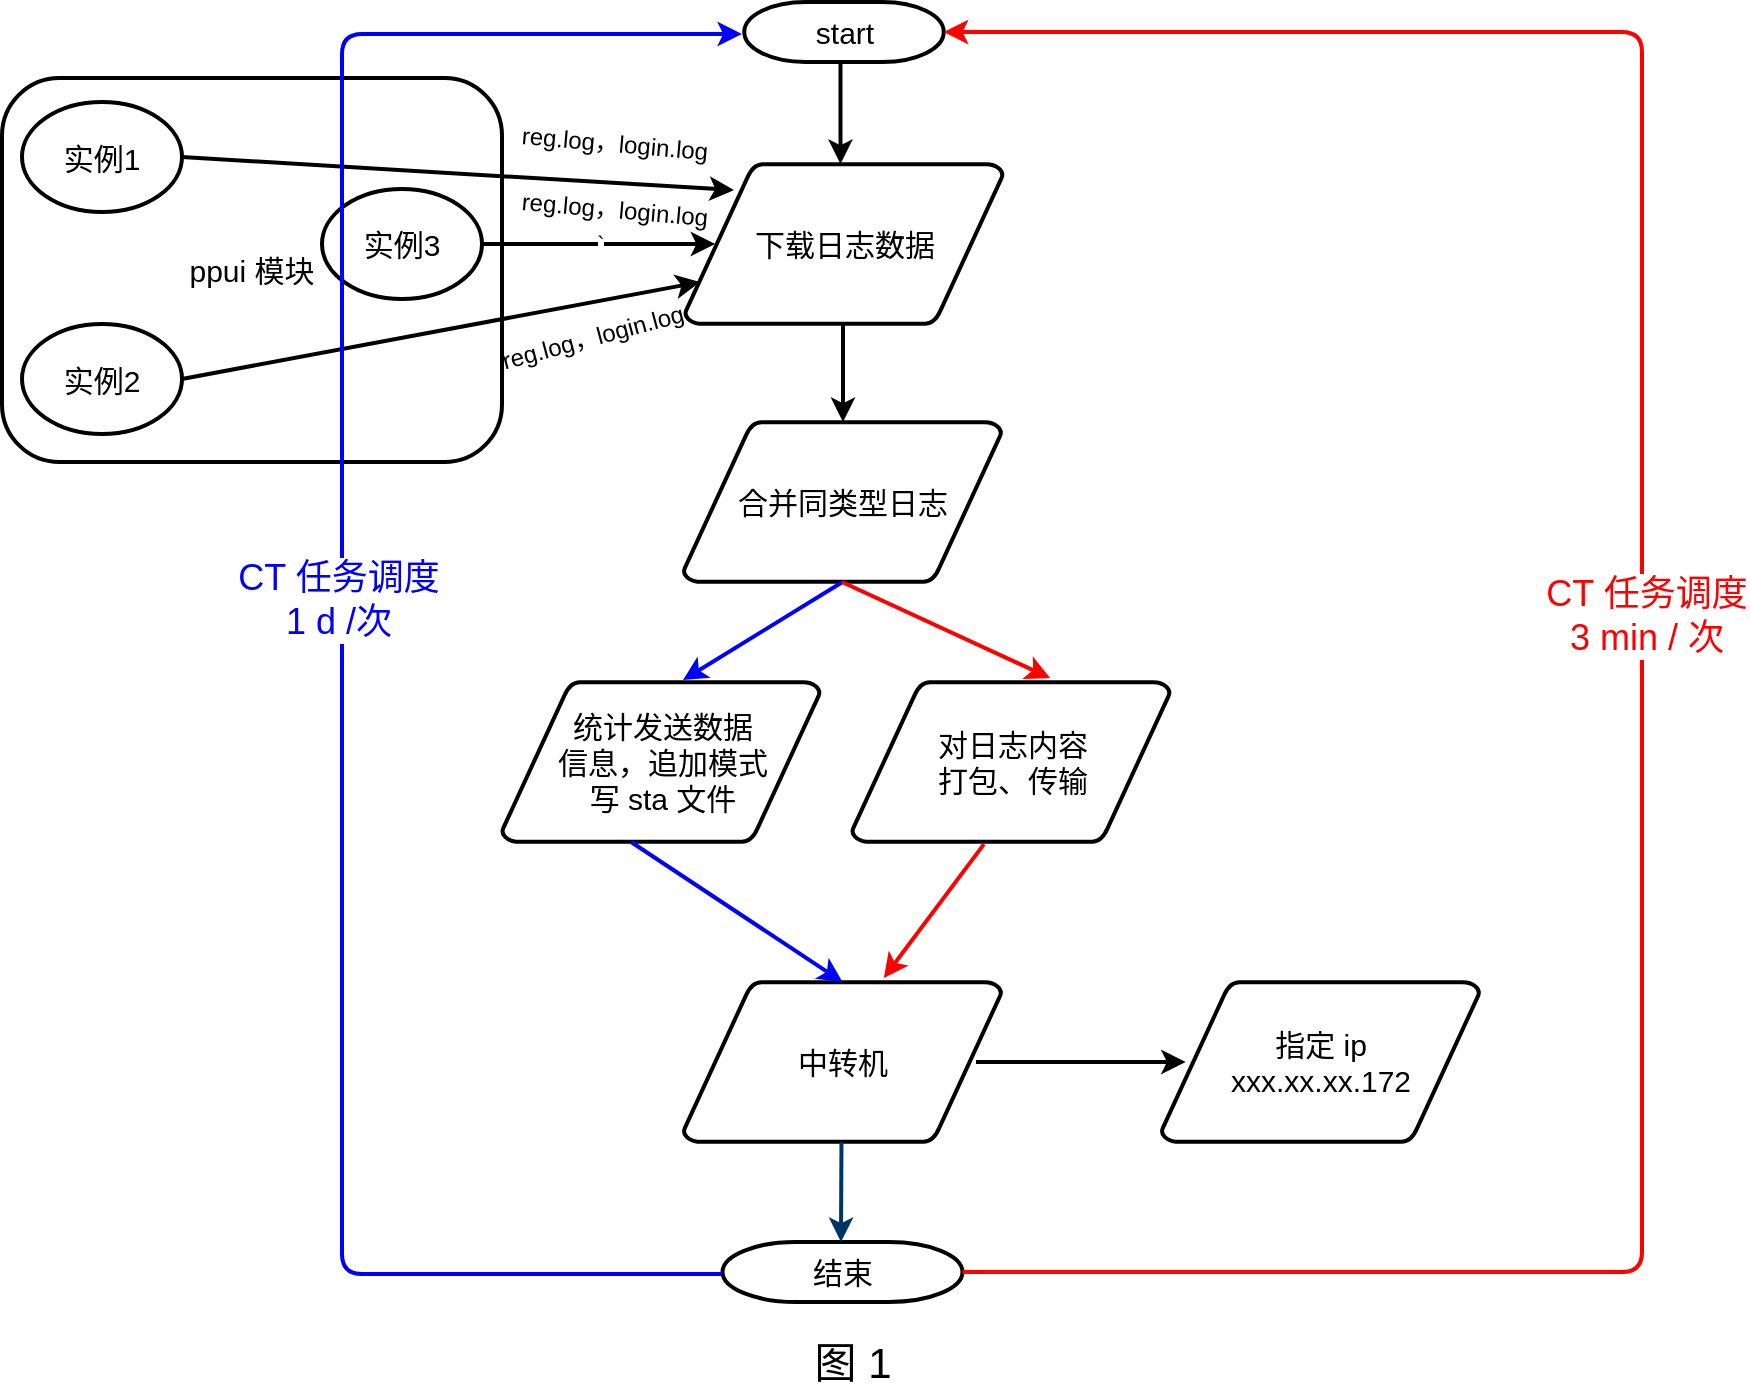 <mxfile version="13.7.4" type="github">
  <diagram id="6a731a19-8d31-9384-78a2-239565b7b9f0" name="Page-1">
    <mxGraphModel dx="1021" dy="567" grid="1" gridSize="10" guides="1" tooltips="1" connect="1" arrows="1" fold="1" page="1" pageScale="1" pageWidth="1169" pageHeight="827" background="#ffffff" math="0" shadow="0">
      <root>
        <mxCell id="0" />
        <mxCell id="1" parent="0" />
        <mxCell id="g57g3PAnQJYOMXpyq4fn-108" value="&lt;font style=&quot;font-size: 15px&quot;&gt;ppui 模块&lt;/font&gt;" style="rounded=1;whiteSpace=wrap;html=1;strokeWidth=2;" parent="1" vertex="1">
          <mxGeometry x="80" y="68" width="250" height="192" as="geometry" />
        </mxCell>
        <mxCell id="2" value="&lt;font style=&quot;font-size: 15px&quot;&gt;start&lt;/font&gt;" style="shape=mxgraph.flowchart.terminator;strokeWidth=2;gradientColor=none;gradientDirection=north;fontStyle=0;html=1;" parent="1" vertex="1">
          <mxGeometry x="451.13" y="30" width="99.75" height="30" as="geometry" />
        </mxCell>
        <mxCell id="3" value="&lt;font style=&quot;font-size: 15px&quot;&gt;下载日志数据&lt;/font&gt;" style="shape=mxgraph.flowchart.data;strokeWidth=2;gradientColor=none;gradientDirection=north;fontStyle=0;html=1;" parent="1" vertex="1">
          <mxGeometry x="421.5" y="111" width="159" height="80" as="geometry" />
        </mxCell>
        <mxCell id="40" value="&lt;font style=&quot;font-size: 15px&quot;&gt;结束&lt;/font&gt;" style="shape=mxgraph.flowchart.terminator;strokeWidth=2;gradientColor=none;gradientDirection=north;fontStyle=0;html=1;" parent="1" vertex="1">
          <mxGeometry x="440.25" y="650" width="120" height="30" as="geometry" />
        </mxCell>
        <mxCell id="g57g3PAnQJYOMXpyq4fn-91" value="" style="edgeStyle=orthogonalEdgeStyle;rounded=0;orthogonalLoop=1;jettySize=auto;html=1;strokeWidth=2;" parent="1" edge="1">
          <mxGeometry relative="1" as="geometry">
            <mxPoint x="499.25" y="61" as="sourcePoint" />
            <mxPoint x="499.25" y="111" as="targetPoint" />
          </mxGeometry>
        </mxCell>
        <mxCell id="g57g3PAnQJYOMXpyq4fn-95" value="&lt;font style=&quot;font-size: 15px&quot;&gt;实例1&lt;/font&gt;" style="ellipse;whiteSpace=wrap;html=1;strokeWidth=2;" parent="1" vertex="1">
          <mxGeometry x="90" y="80" width="80" height="55" as="geometry" />
        </mxCell>
        <mxCell id="g57g3PAnQJYOMXpyq4fn-96" value="&lt;font style=&quot;font-size: 15px&quot;&gt;实例2&lt;/font&gt;" style="ellipse;whiteSpace=wrap;html=1;strokeWidth=2;" parent="1" vertex="1">
          <mxGeometry x="90" y="191" width="80" height="55" as="geometry" />
        </mxCell>
        <mxCell id="g57g3PAnQJYOMXpyq4fn-97" value="&lt;font style=&quot;font-size: 15px&quot;&gt;实例3&lt;/font&gt;" style="ellipse;whiteSpace=wrap;html=1;strokeWidth=2;" parent="1" vertex="1">
          <mxGeometry x="240" y="123.5" width="80" height="55" as="geometry" />
        </mxCell>
        <mxCell id="g57g3PAnQJYOMXpyq4fn-98" value="" style="endArrow=classic;html=1;exitX=1;exitY=0.5;exitDx=0;exitDy=0;entryX=0.154;entryY=0.163;entryDx=0;entryDy=0;entryPerimeter=0;strokeWidth=2;" parent="1" source="g57g3PAnQJYOMXpyq4fn-95" target="3" edge="1">
          <mxGeometry width="50" height="50" relative="1" as="geometry">
            <mxPoint x="320" y="80" as="sourcePoint" />
            <mxPoint x="370" y="30" as="targetPoint" />
          </mxGeometry>
        </mxCell>
        <mxCell id="g57g3PAnQJYOMXpyq4fn-100" value="`" style="endArrow=classic;html=1;exitX=1;exitY=0.5;exitDx=0;exitDy=0;strokeWidth=2;entryX=0.095;entryY=0.5;entryDx=0;entryDy=0;entryPerimeter=0;" parent="1" source="g57g3PAnQJYOMXpyq4fn-97" target="3" edge="1">
          <mxGeometry width="50" height="50" relative="1" as="geometry">
            <mxPoint x="300.06" y="191" as="sourcePoint" />
            <mxPoint x="430" y="155" as="targetPoint" />
          </mxGeometry>
        </mxCell>
        <mxCell id="g57g3PAnQJYOMXpyq4fn-101" value="&lt;font style=&quot;font-size: 15px&quot;&gt;合并同类型日志&lt;/font&gt;" style="shape=mxgraph.flowchart.data;strokeWidth=2;gradientColor=none;gradientDirection=north;fontStyle=0;html=1;" parent="1" vertex="1">
          <mxGeometry x="420.75" y="240" width="159" height="80" as="geometry" />
        </mxCell>
        <mxCell id="g57g3PAnQJYOMXpyq4fn-103" value="" style="edgeStyle=orthogonalEdgeStyle;rounded=0;orthogonalLoop=1;jettySize=auto;html=1;strokeWidth=2;" parent="1" edge="1">
          <mxGeometry relative="1" as="geometry">
            <mxPoint x="500.5" y="190" as="sourcePoint" />
            <mxPoint x="500.5" y="240" as="targetPoint" />
          </mxGeometry>
        </mxCell>
        <mxCell id="g57g3PAnQJYOMXpyq4fn-104" value="&lt;font style=&quot;font-size: 15px&quot;&gt;对日志内容&lt;br&gt;打包、传输&lt;/font&gt;" style="shape=mxgraph.flowchart.data;strokeWidth=2;gradientColor=none;gradientDirection=north;fontStyle=0;html=1;" parent="1" vertex="1">
          <mxGeometry x="505" y="370" width="159" height="80" as="geometry" />
        </mxCell>
        <mxCell id="g57g3PAnQJYOMXpyq4fn-106" value="&lt;font style=&quot;font-size: 15px&quot;&gt;中转机&lt;/font&gt;" style="shape=mxgraph.flowchart.data;strokeWidth=2;gradientColor=none;gradientDirection=north;fontStyle=0;html=1;" parent="1" vertex="1">
          <mxGeometry x="420.75" y="520" width="159" height="80" as="geometry" />
        </mxCell>
        <mxCell id="g57g3PAnQJYOMXpyq4fn-112" value="" style="endArrow=classic;html=1;entryX=1;entryY=0.5;entryDx=0;entryDy=0;entryPerimeter=0;strokeWidth=2;exitX=1;exitY=0.5;exitDx=0;exitDy=0;exitPerimeter=0;strokeColor=#FF0000;" parent="1" source="40" target="2" edge="1">
          <mxGeometry width="50" height="50" relative="1" as="geometry">
            <mxPoint x="562" y="518" as="sourcePoint" />
            <mxPoint x="842" y="40" as="targetPoint" />
            <Array as="points">
              <mxPoint x="900" y="665" />
              <mxPoint x="900" y="480" />
              <mxPoint x="900" y="45" />
            </Array>
          </mxGeometry>
        </mxCell>
        <mxCell id="g57g3PAnQJYOMXpyq4fn-113" value="&lt;font style=&quot;font-size: 18px&quot;&gt;&lt;font color=&quot;#ff0000&quot;&gt;CT 任务调度&lt;br&gt;3 min / 次&lt;/font&gt;&lt;br&gt;&lt;/font&gt;" style="edgeLabel;html=1;align=center;verticalAlign=middle;resizable=0;points=[];" parent="g57g3PAnQJYOMXpyq4fn-112" vertex="1" connectable="0">
          <mxGeometry x="0.021" y="-2" relative="1" as="geometry">
            <mxPoint as="offset" />
          </mxGeometry>
        </mxCell>
        <mxCell id="g57g3PAnQJYOMXpyq4fn-114" value="" style="edgeStyle=elbowEdgeStyle;elbow=vertical;fontStyle=1;strokeColor=#003366;strokeWidth=2;html=1;" parent="1" edge="1">
          <mxGeometry x="179.49" y="-1245" width="100" height="100" as="geometry">
            <mxPoint x="499.74" y="600" as="sourcePoint" />
            <mxPoint x="499.49" y="650" as="targetPoint" />
            <Array as="points">
              <mxPoint x="499.99" y="600" />
            </Array>
          </mxGeometry>
        </mxCell>
        <mxCell id="LA6HrL8H_tJhPL9a9sUO-41" value="" style="endArrow=classic;html=1;exitX=1;exitY=0.5;exitDx=0;exitDy=0;entryX=0.047;entryY=0.738;entryDx=0;entryDy=0;entryPerimeter=0;strokeWidth=2;" parent="1" source="g57g3PAnQJYOMXpyq4fn-96" target="3" edge="1">
          <mxGeometry width="50" height="50" relative="1" as="geometry">
            <mxPoint x="200" y="117.5" as="sourcePoint" />
            <mxPoint x="449.944" y="153" as="targetPoint" />
          </mxGeometry>
        </mxCell>
        <mxCell id="LA6HrL8H_tJhPL9a9sUO-43" value="reg.log，login.log" style="text;html=1;align=center;verticalAlign=middle;resizable=0;points=[];autosize=1;rotation=5;" parent="1" vertex="1">
          <mxGeometry x="331.01" y="91" width="110" height="20" as="geometry" />
        </mxCell>
        <mxCell id="LA6HrL8H_tJhPL9a9sUO-44" value="reg.log，login.log" style="text;html=1;align=center;verticalAlign=middle;resizable=0;points=[];autosize=1;rotation=5;" parent="1" vertex="1">
          <mxGeometry x="331.01" y="123.5" width="110" height="20" as="geometry" />
        </mxCell>
        <mxCell id="LA6HrL8H_tJhPL9a9sUO-45" value="reg.log，login.log" style="text;html=1;align=center;verticalAlign=middle;resizable=0;points=[];autosize=1;rotation=-15;" parent="1" vertex="1">
          <mxGeometry x="320" y="187.5" width="110" height="20" as="geometry" />
        </mxCell>
        <mxCell id="g57g3PAnQJYOMXpyq4fn-115" value="&lt;font style=&quot;font-size: 15px&quot;&gt;统计发送数据&lt;br&gt;信息，追加模式&lt;br&gt;写 sta 文件&lt;/font&gt;" style="shape=mxgraph.flowchart.data;strokeWidth=2;gradientColor=none;gradientDirection=north;fontStyle=0;html=1;" parent="1" vertex="1">
          <mxGeometry x="330" y="370" width="159" height="80" as="geometry" />
        </mxCell>
        <mxCell id="LA6HrL8H_tJhPL9a9sUO-48" value="" style="endArrow=classic;html=1;exitX=0.5;exitY=1;exitDx=0;exitDy=0;exitPerimeter=0;entryX=0.569;entryY=-0.012;entryDx=0;entryDy=0;entryPerimeter=0;strokeColor=#0000FF;strokeWidth=2;" parent="1" source="g57g3PAnQJYOMXpyq4fn-101" target="g57g3PAnQJYOMXpyq4fn-115" edge="1">
          <mxGeometry width="50" height="50" relative="1" as="geometry">
            <mxPoint x="430" y="390" as="sourcePoint" />
            <mxPoint x="480" y="340" as="targetPoint" />
          </mxGeometry>
        </mxCell>
        <mxCell id="LA6HrL8H_tJhPL9a9sUO-49" value="" style="endArrow=classic;html=1;entryX=0.623;entryY=-0.025;entryDx=0;entryDy=0;entryPerimeter=0;strokeColor=#FF0000;strokeWidth=2;" parent="1" target="g57g3PAnQJYOMXpyq4fn-104" edge="1">
          <mxGeometry width="50" height="50" relative="1" as="geometry">
            <mxPoint x="500" y="320" as="sourcePoint" />
            <mxPoint x="530" y="360" as="targetPoint" />
          </mxGeometry>
        </mxCell>
        <mxCell id="LA6HrL8H_tJhPL9a9sUO-50" value="" style="endArrow=classic;html=1;exitX=0.415;exitY=1.013;exitDx=0;exitDy=0;exitPerimeter=0;entryX=0.63;entryY=-0.025;entryDx=0;entryDy=0;entryPerimeter=0;strokeColor=#FF0000;strokeWidth=2;" parent="1" source="g57g3PAnQJYOMXpyq4fn-104" target="g57g3PAnQJYOMXpyq4fn-106" edge="1">
          <mxGeometry width="50" height="50" relative="1" as="geometry">
            <mxPoint x="610" y="560" as="sourcePoint" />
            <mxPoint x="660" y="510" as="targetPoint" />
          </mxGeometry>
        </mxCell>
        <mxCell id="LA6HrL8H_tJhPL9a9sUO-51" value="" style="endArrow=classic;html=1;exitX=0.406;exitY=1;exitDx=0;exitDy=0;exitPerimeter=0;entryX=0.5;entryY=0;entryDx=0;entryDy=0;entryPerimeter=0;strokeColor=#0000FF;strokeWidth=2;" parent="1" source="g57g3PAnQJYOMXpyq4fn-115" target="g57g3PAnQJYOMXpyq4fn-106" edge="1">
          <mxGeometry width="50" height="50" relative="1" as="geometry">
            <mxPoint x="490" y="590" as="sourcePoint" />
            <mxPoint x="490" y="550" as="targetPoint" />
          </mxGeometry>
        </mxCell>
        <mxCell id="LA6HrL8H_tJhPL9a9sUO-52" value="" style="endArrow=classic;html=1;strokeColor=#0000FF;strokeWidth=2;" parent="1" edge="1">
          <mxGeometry width="50" height="50" relative="1" as="geometry">
            <mxPoint x="440" y="666" as="sourcePoint" />
            <mxPoint x="450" y="46" as="targetPoint" />
            <Array as="points">
              <mxPoint x="250" y="666" />
              <mxPoint x="250" y="316" />
              <mxPoint x="250" y="46" />
            </Array>
          </mxGeometry>
        </mxCell>
        <mxCell id="LA6HrL8H_tJhPL9a9sUO-53" value="&lt;font style=&quot;font-size: 18px&quot; color=&quot;#0000ff&quot;&gt;CT 任务调度&lt;br&gt;1 d /次&lt;/font&gt;" style="edgeLabel;html=1;align=center;verticalAlign=middle;resizable=0;points=[];" parent="LA6HrL8H_tJhPL9a9sUO-52" vertex="1" connectable="0">
          <mxGeometry x="0.044" y="2" relative="1" as="geometry">
            <mxPoint as="offset" />
          </mxGeometry>
        </mxCell>
        <mxCell id="fWBvzVZR6-U5y0FzFGk9-40" value="&lt;font style=&quot;font-size: 15px&quot;&gt;指定 ip&lt;br&gt;xxx.xx.xx.172&lt;br&gt;&lt;/font&gt;" style="shape=mxgraph.flowchart.data;strokeWidth=2;gradientColor=none;gradientDirection=north;fontStyle=0;html=1;" parent="1" vertex="1">
          <mxGeometry x="659.75" y="520" width="159" height="80" as="geometry" />
        </mxCell>
        <mxCell id="fWBvzVZR6-U5y0FzFGk9-42" value="" style="edgeStyle=orthogonalEdgeStyle;rounded=0;orthogonalLoop=1;jettySize=auto;html=1;strokeWidth=2;entryX=0.095;entryY=0.5;entryDx=0;entryDy=0;entryPerimeter=0;" parent="1" edge="1">
          <mxGeometry relative="1" as="geometry">
            <mxPoint x="567" y="560" as="sourcePoint" />
            <mxPoint x="671.855" y="560" as="targetPoint" />
          </mxGeometry>
        </mxCell>
        <mxCell id="fWBvzVZR6-U5y0FzFGk9-43" value="图 1" style="text;html=1;strokeColor=none;fillColor=none;align=center;verticalAlign=middle;whiteSpace=wrap;rounded=0;fontSize=21;" parent="1" vertex="1">
          <mxGeometry x="481" y="700" width="49" height="20" as="geometry" />
        </mxCell>
      </root>
    </mxGraphModel>
  </diagram>
</mxfile>

